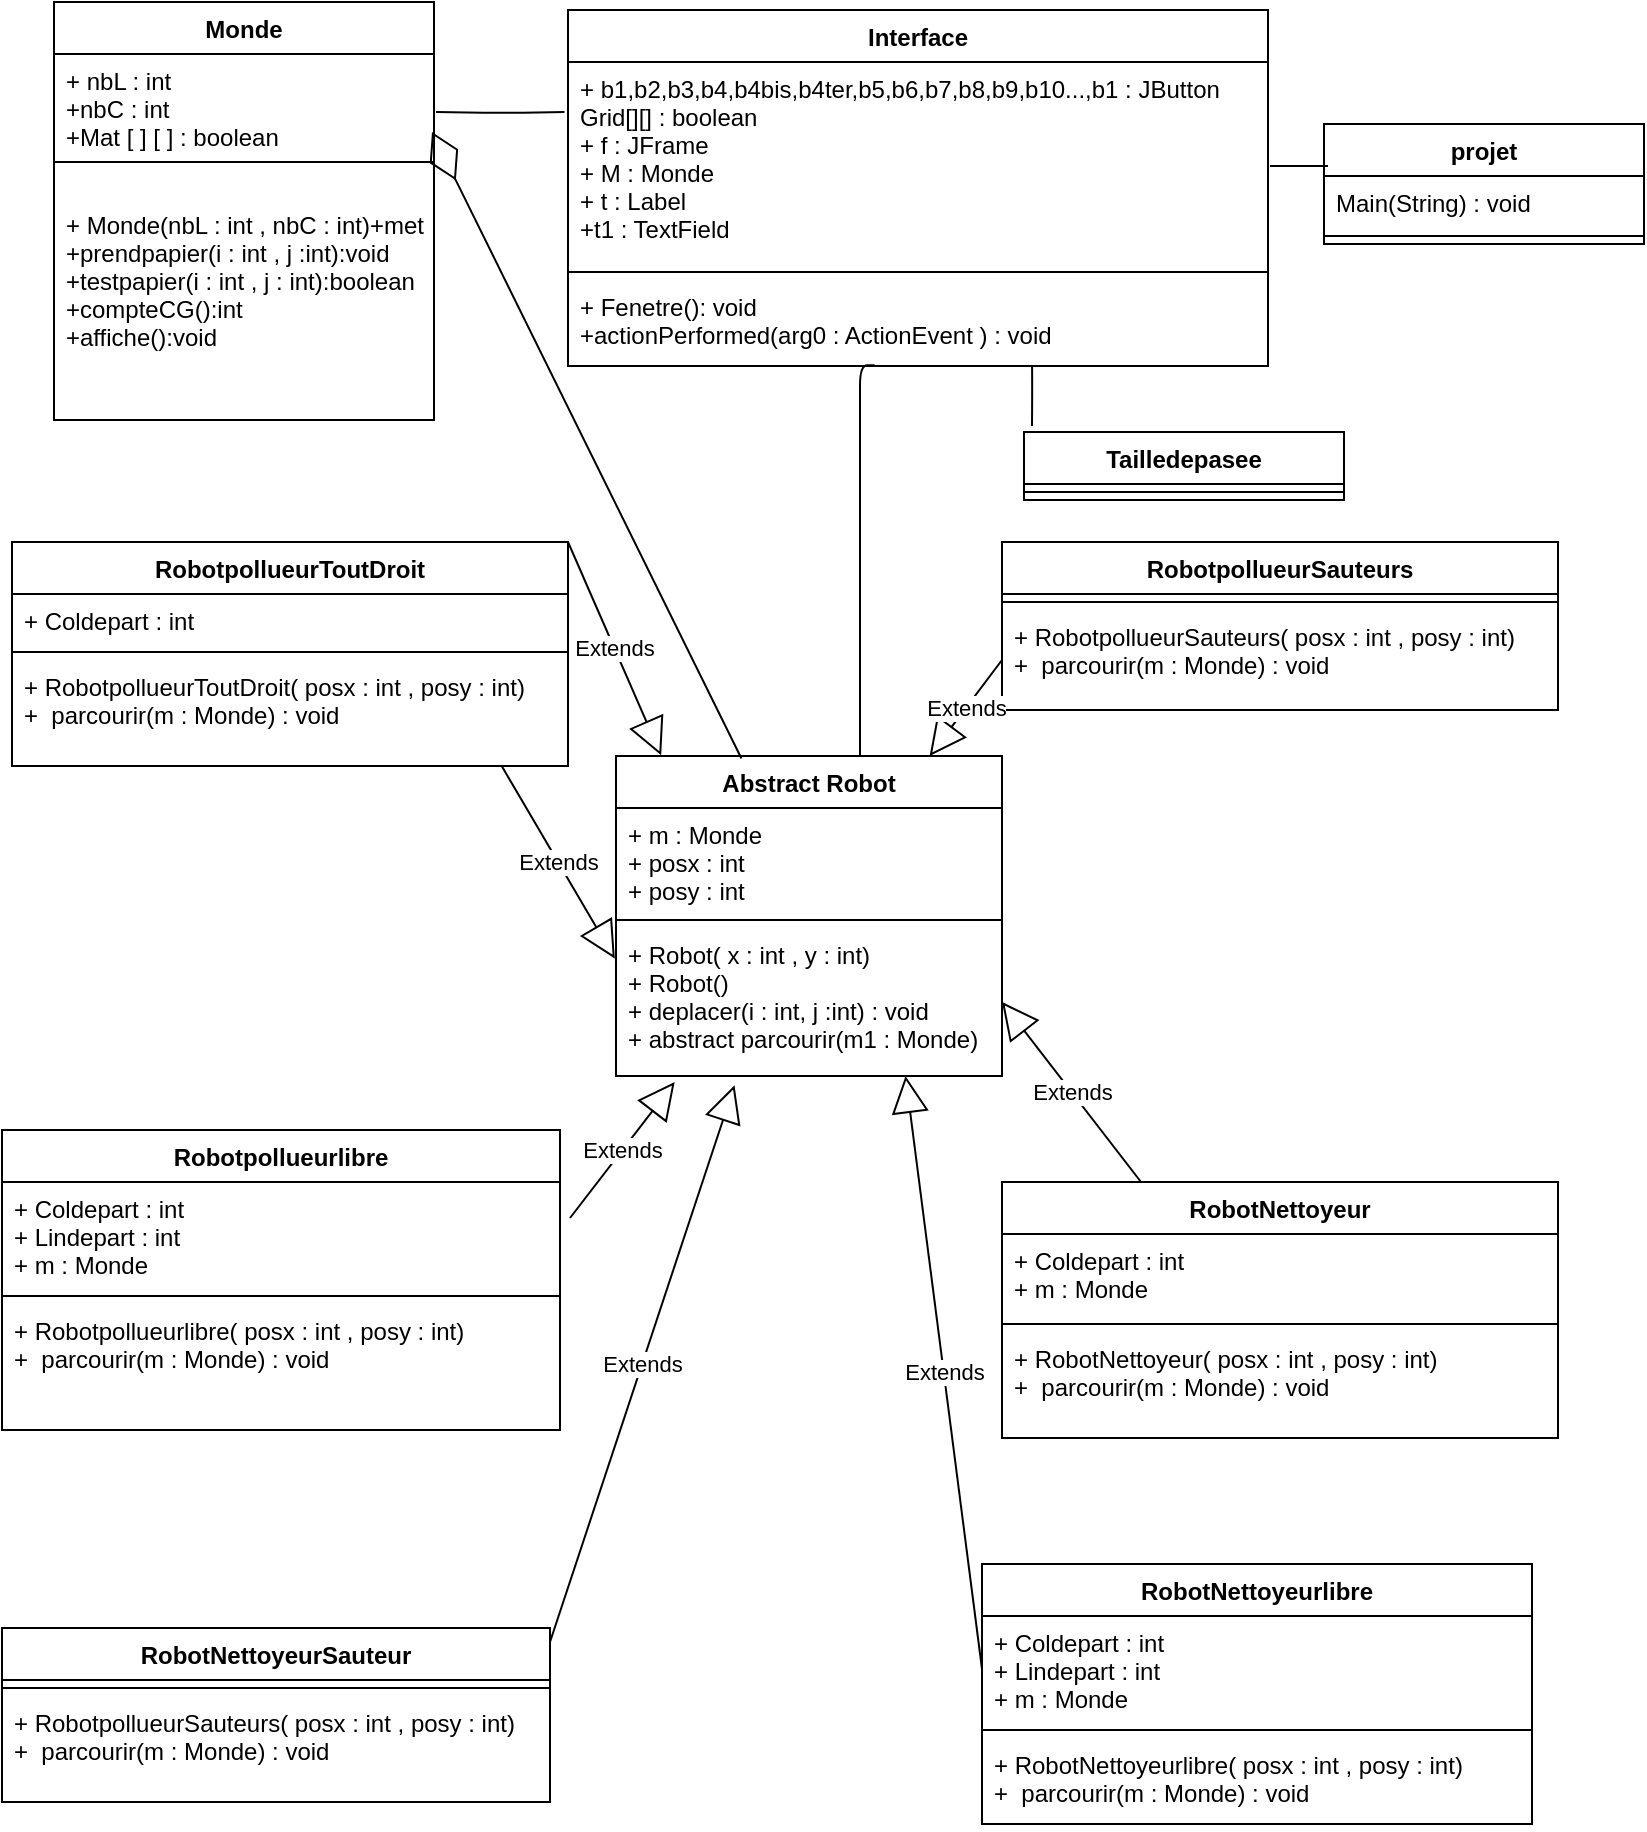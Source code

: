<mxfile version="14.3.2" type="github"><diagram id="7Mf7Mrhltl_On0ANW8c1" name="Page-1"><mxGraphModel dx="1703" dy="692" grid="0" gridSize="10" guides="1" tooltips="1" connect="1" arrows="1" fold="1" page="1" pageScale="1" pageWidth="850" pageHeight="1100" math="0" shadow="0"><root><mxCell id="0"/><mxCell id="1" parent="0"/><mxCell id="U8SXe_BuhJdnmfPg89xt-1" value="Monde" style="swimlane;fontStyle=1;align=center;verticalAlign=top;childLayout=stackLayout;horizontal=1;startSize=26;horizontalStack=0;resizeParent=1;resizeParentMax=0;resizeLast=0;collapsible=1;marginBottom=0;" parent="1" vertex="1"><mxGeometry x="50" y="8" width="190" height="209" as="geometry"/></mxCell><mxCell id="U8SXe_BuhJdnmfPg89xt-2" value="+ nbL : int&#xA;+nbC : int&#xA;+Mat [ ] [ ] : boolean&#xA;&#xA;" style="text;strokeColor=none;fillColor=none;align=left;verticalAlign=top;spacingLeft=4;spacingRight=4;overflow=hidden;rotatable=0;points=[[0,0.5],[1,0.5]];portConstraint=eastwest;" parent="U8SXe_BuhJdnmfPg89xt-1" vertex="1"><mxGeometry y="26" width="190" height="50" as="geometry"/></mxCell><mxCell id="U8SXe_BuhJdnmfPg89xt-3" value="" style="line;strokeWidth=1;fillColor=none;align=left;verticalAlign=middle;spacingTop=-1;spacingLeft=3;spacingRight=3;rotatable=0;labelPosition=right;points=[];portConstraint=eastwest;" parent="U8SXe_BuhJdnmfPg89xt-1" vertex="1"><mxGeometry y="76" width="190" height="8" as="geometry"/></mxCell><mxCell id="U8SXe_BuhJdnmfPg89xt-4" value="&#xA;+ Monde(nbL : int , nbC : int)+metpapier(i : int , j : int):void&#xA;+prendpapier(i : int , j :int):void&#xA;+testpapier(i : int , j : int):boolean&#xA;+compteCG():int&#xA;+affiche():void&#xA;&#xA;&#xA;" style="text;strokeColor=none;fillColor=none;align=left;verticalAlign=top;spacingLeft=4;spacingRight=4;overflow=hidden;rotatable=0;points=[[0,0.5],[1,0.5]];portConstraint=eastwest;" parent="U8SXe_BuhJdnmfPg89xt-1" vertex="1"><mxGeometry y="84" width="190" height="125" as="geometry"/></mxCell><mxCell id="U8SXe_BuhJdnmfPg89xt-5" value="Abstract Robot" style="swimlane;fontStyle=1;align=center;verticalAlign=top;childLayout=stackLayout;horizontal=1;startSize=26;horizontalStack=0;resizeParent=1;resizeParentMax=0;resizeLast=0;collapsible=1;marginBottom=0;" parent="1" vertex="1"><mxGeometry x="331" y="385" width="193" height="160" as="geometry"/></mxCell><mxCell id="U8SXe_BuhJdnmfPg89xt-6" value="+ m : Monde&#xA;+ posx : int&#xA;+ posy : int&#xA;" style="text;strokeColor=none;fillColor=none;align=left;verticalAlign=top;spacingLeft=4;spacingRight=4;overflow=hidden;rotatable=0;points=[[0,0.5],[1,0.5]];portConstraint=eastwest;" parent="U8SXe_BuhJdnmfPg89xt-5" vertex="1"><mxGeometry y="26" width="193" height="52" as="geometry"/></mxCell><mxCell id="U8SXe_BuhJdnmfPg89xt-7" value="" style="line;strokeWidth=1;fillColor=none;align=left;verticalAlign=middle;spacingTop=-1;spacingLeft=3;spacingRight=3;rotatable=0;labelPosition=right;points=[];portConstraint=eastwest;" parent="U8SXe_BuhJdnmfPg89xt-5" vertex="1"><mxGeometry y="78" width="193" height="8" as="geometry"/></mxCell><mxCell id="U8SXe_BuhJdnmfPg89xt-8" value="+ Robot( x : int , y : int)&#xA;+ Robot() &#xA;+ deplacer(i : int, j :int) : void&#xA;+ abstract parcourir(m1 : Monde)&#xA;" style="text;strokeColor=none;fillColor=none;align=left;verticalAlign=top;spacingLeft=4;spacingRight=4;overflow=hidden;rotatable=0;points=[[0,0.5],[1,0.5]];portConstraint=eastwest;" parent="U8SXe_BuhJdnmfPg89xt-5" vertex="1"><mxGeometry y="86" width="193" height="74" as="geometry"/></mxCell><mxCell id="U8SXe_BuhJdnmfPg89xt-9" value="RobotpollueurToutDroit" style="swimlane;fontStyle=1;align=center;verticalAlign=top;childLayout=stackLayout;horizontal=1;startSize=26;horizontalStack=0;resizeParent=1;resizeParentMax=0;resizeLast=0;collapsible=1;marginBottom=0;" parent="1" vertex="1"><mxGeometry x="29" y="278" width="278" height="112" as="geometry"/></mxCell><mxCell id="U8SXe_BuhJdnmfPg89xt-10" value="+ Coldepart : int" style="text;strokeColor=none;fillColor=none;align=left;verticalAlign=top;spacingLeft=4;spacingRight=4;overflow=hidden;rotatable=0;points=[[0,0.5],[1,0.5]];portConstraint=eastwest;" parent="U8SXe_BuhJdnmfPg89xt-9" vertex="1"><mxGeometry y="26" width="278" height="25" as="geometry"/></mxCell><mxCell id="U8SXe_BuhJdnmfPg89xt-11" value="" style="line;strokeWidth=1;fillColor=none;align=left;verticalAlign=middle;spacingTop=-1;spacingLeft=3;spacingRight=3;rotatable=0;labelPosition=right;points=[];portConstraint=eastwest;" parent="U8SXe_BuhJdnmfPg89xt-9" vertex="1"><mxGeometry y="51" width="278" height="8" as="geometry"/></mxCell><mxCell id="U8SXe_BuhJdnmfPg89xt-12" value="+ RobotpollueurToutDroit( posx : int , posy : int)&#xA;+  parcourir(m : Monde) : void&#xA;" style="text;strokeColor=none;fillColor=none;align=left;verticalAlign=top;spacingLeft=4;spacingRight=4;overflow=hidden;rotatable=0;points=[[0,0.5],[1,0.5]];portConstraint=eastwest;" parent="U8SXe_BuhJdnmfPg89xt-9" vertex="1"><mxGeometry y="59" width="278" height="53" as="geometry"/></mxCell><mxCell id="U8SXe_BuhJdnmfPg89xt-22" value="Robotpollueurlibre" style="swimlane;fontStyle=1;align=center;verticalAlign=top;childLayout=stackLayout;horizontal=1;startSize=26;horizontalStack=0;resizeParent=1;resizeParentMax=0;resizeLast=0;collapsible=1;marginBottom=0;" parent="1" vertex="1"><mxGeometry x="24" y="572" width="279" height="150" as="geometry"/></mxCell><mxCell id="U8SXe_BuhJdnmfPg89xt-23" value="+ Coldepart : int&#xA;+ Lindepart : int&#xA;+ m : Monde&#xA;" style="text;strokeColor=none;fillColor=none;align=left;verticalAlign=top;spacingLeft=4;spacingRight=4;overflow=hidden;rotatable=0;points=[[0,0.5],[1,0.5]];portConstraint=eastwest;" parent="U8SXe_BuhJdnmfPg89xt-22" vertex="1"><mxGeometry y="26" width="279" height="53" as="geometry"/></mxCell><mxCell id="U8SXe_BuhJdnmfPg89xt-24" value="" style="line;strokeWidth=1;fillColor=none;align=left;verticalAlign=middle;spacingTop=-1;spacingLeft=3;spacingRight=3;rotatable=0;labelPosition=right;points=[];portConstraint=eastwest;" parent="U8SXe_BuhJdnmfPg89xt-22" vertex="1"><mxGeometry y="79" width="279" height="8" as="geometry"/></mxCell><mxCell id="U8SXe_BuhJdnmfPg89xt-25" value="+ Robotpollueurlibre( posx : int , posy : int)&#xA;+  parcourir(m : Monde) : void&#xA;" style="text;strokeColor=none;fillColor=none;align=left;verticalAlign=top;spacingLeft=4;spacingRight=4;overflow=hidden;rotatable=0;points=[[0,0.5],[1,0.5]];portConstraint=eastwest;" parent="U8SXe_BuhJdnmfPg89xt-22" vertex="1"><mxGeometry y="87" width="279" height="63" as="geometry"/></mxCell><mxCell id="U8SXe_BuhJdnmfPg89xt-26" value="RobotNettoyeur" style="swimlane;fontStyle=1;align=center;verticalAlign=top;childLayout=stackLayout;horizontal=1;startSize=26;horizontalStack=0;resizeParent=1;resizeParentMax=0;resizeLast=0;collapsible=1;marginBottom=0;" parent="1" vertex="1"><mxGeometry x="524" y="598" width="278" height="128" as="geometry"/></mxCell><mxCell id="U8SXe_BuhJdnmfPg89xt-27" value="+ Coldepart : int&#xA;+ m : Monde&#xA;" style="text;strokeColor=none;fillColor=none;align=left;verticalAlign=top;spacingLeft=4;spacingRight=4;overflow=hidden;rotatable=0;points=[[0,0.5],[1,0.5]];portConstraint=eastwest;" parent="U8SXe_BuhJdnmfPg89xt-26" vertex="1"><mxGeometry y="26" width="278" height="41" as="geometry"/></mxCell><mxCell id="U8SXe_BuhJdnmfPg89xt-28" value="" style="line;strokeWidth=1;fillColor=none;align=left;verticalAlign=middle;spacingTop=-1;spacingLeft=3;spacingRight=3;rotatable=0;labelPosition=right;points=[];portConstraint=eastwest;" parent="U8SXe_BuhJdnmfPg89xt-26" vertex="1"><mxGeometry y="67" width="278" height="8" as="geometry"/></mxCell><mxCell id="U8SXe_BuhJdnmfPg89xt-29" value="+ RobotNettoyeur( posx : int , posy : int)&#xA;+  parcourir(m : Monde) : void&#xA;" style="text;strokeColor=none;fillColor=none;align=left;verticalAlign=top;spacingLeft=4;spacingRight=4;overflow=hidden;rotatable=0;points=[[0,0.5],[1,0.5]];portConstraint=eastwest;" parent="U8SXe_BuhJdnmfPg89xt-26" vertex="1"><mxGeometry y="75" width="278" height="53" as="geometry"/></mxCell><mxCell id="U8SXe_BuhJdnmfPg89xt-30" value="RobotpollueurSauteurs" style="swimlane;fontStyle=1;align=center;verticalAlign=top;childLayout=stackLayout;horizontal=1;startSize=26;horizontalStack=0;resizeParent=1;resizeParentMax=0;resizeLast=0;collapsible=1;marginBottom=0;" parent="1" vertex="1"><mxGeometry x="524" y="278" width="278" height="84" as="geometry"/></mxCell><mxCell id="U8SXe_BuhJdnmfPg89xt-31" value="" style="line;strokeWidth=1;fillColor=none;align=left;verticalAlign=middle;spacingTop=-1;spacingLeft=3;spacingRight=3;rotatable=0;labelPosition=right;points=[];portConstraint=eastwest;" parent="U8SXe_BuhJdnmfPg89xt-30" vertex="1"><mxGeometry y="26" width="278" height="8" as="geometry"/></mxCell><mxCell id="U8SXe_BuhJdnmfPg89xt-32" value="+ RobotpollueurSauteurs( posx : int , posy : int)&#xA;+  parcourir(m : Monde) : void&#xA;" style="text;strokeColor=none;fillColor=none;align=left;verticalAlign=top;spacingLeft=4;spacingRight=4;overflow=hidden;rotatable=0;points=[[0,0.5],[1,0.5]];portConstraint=eastwest;" parent="U8SXe_BuhJdnmfPg89xt-30" vertex="1"><mxGeometry y="34" width="278" height="50" as="geometry"/></mxCell><mxCell id="U8SXe_BuhJdnmfPg89xt-17" value="RobotNettoyeurSauteur" style="swimlane;fontStyle=1;align=center;verticalAlign=top;childLayout=stackLayout;horizontal=1;startSize=26;horizontalStack=0;resizeParent=1;resizeParentMax=0;resizeLast=0;collapsible=1;marginBottom=0;" parent="1" vertex="1"><mxGeometry x="24" y="821" width="274" height="87" as="geometry"/></mxCell><mxCell id="U8SXe_BuhJdnmfPg89xt-18" value="" style="line;strokeWidth=1;fillColor=none;align=left;verticalAlign=middle;spacingTop=-1;spacingLeft=3;spacingRight=3;rotatable=0;labelPosition=right;points=[];portConstraint=eastwest;" parent="U8SXe_BuhJdnmfPg89xt-17" vertex="1"><mxGeometry y="26" width="274" height="8" as="geometry"/></mxCell><mxCell id="U8SXe_BuhJdnmfPg89xt-19" value="+ RobotpollueurSauteurs( posx : int , posy : int)&#xA;+  parcourir(m : Monde) : void&#xA;" style="text;strokeColor=none;fillColor=none;align=left;verticalAlign=top;spacingLeft=4;spacingRight=4;overflow=hidden;rotatable=0;points=[[0,0.5],[1,0.5]];portConstraint=eastwest;" parent="U8SXe_BuhJdnmfPg89xt-17" vertex="1"><mxGeometry y="34" width="274" height="53" as="geometry"/></mxCell><mxCell id="U8SXe_BuhJdnmfPg89xt-34" value="RobotNettoyeurlibre" style="swimlane;fontStyle=1;align=center;verticalAlign=top;childLayout=stackLayout;horizontal=1;startSize=26;horizontalStack=0;resizeParent=1;resizeParentMax=0;resizeLast=0;collapsible=1;marginBottom=0;" parent="1" vertex="1"><mxGeometry x="514" y="789" width="275" height="130" as="geometry"/></mxCell><mxCell id="U8SXe_BuhJdnmfPg89xt-35" value="+ Coldepart : int&#xA;+ Lindepart : int&#xA;+ m : Monde&#xA;" style="text;strokeColor=none;fillColor=none;align=left;verticalAlign=top;spacingLeft=4;spacingRight=4;overflow=hidden;rotatable=0;points=[[0,0.5],[1,0.5]];portConstraint=eastwest;" parent="U8SXe_BuhJdnmfPg89xt-34" vertex="1"><mxGeometry y="26" width="275" height="53" as="geometry"/></mxCell><mxCell id="U8SXe_BuhJdnmfPg89xt-36" value="" style="line;strokeWidth=1;fillColor=none;align=left;verticalAlign=middle;spacingTop=-1;spacingLeft=3;spacingRight=3;rotatable=0;labelPosition=right;points=[];portConstraint=eastwest;" parent="U8SXe_BuhJdnmfPg89xt-34" vertex="1"><mxGeometry y="79" width="275" height="8" as="geometry"/></mxCell><mxCell id="U8SXe_BuhJdnmfPg89xt-37" value="+ RobotNettoyeurlibre( posx : int , posy : int)&#xA;+  parcourir(m : Monde) : void&#xA;" style="text;strokeColor=none;fillColor=none;align=left;verticalAlign=top;spacingLeft=4;spacingRight=4;overflow=hidden;rotatable=0;points=[[0,0.5],[1,0.5]];portConstraint=eastwest;" parent="U8SXe_BuhJdnmfPg89xt-34" vertex="1"><mxGeometry y="87" width="275" height="43" as="geometry"/></mxCell><mxCell id="sBvXV_GlJ7SZeWNeUNja-4" value="Extends" style="endArrow=block;endSize=16;endFill=0;html=1;exitX=1;exitY=0;exitDx=0;exitDy=0;entryX=0.117;entryY=-0.002;entryDx=0;entryDy=0;entryPerimeter=0;" edge="1" parent="1" source="U8SXe_BuhJdnmfPg89xt-9" target="U8SXe_BuhJdnmfPg89xt-5"><mxGeometry width="160" relative="1" as="geometry"><mxPoint x="331" y="253" as="sourcePoint"/><mxPoint x="491" y="253" as="targetPoint"/></mxGeometry></mxCell><mxCell id="sBvXV_GlJ7SZeWNeUNja-5" value="Extends" style="endArrow=block;endSize=16;endFill=0;html=1;exitX=0.88;exitY=0.994;exitDx=0;exitDy=0;entryX=-0.003;entryY=0.207;entryDx=0;entryDy=0;entryPerimeter=0;exitPerimeter=0;" edge="1" parent="1" source="U8SXe_BuhJdnmfPg89xt-12" target="U8SXe_BuhJdnmfPg89xt-8"><mxGeometry width="160" relative="1" as="geometry"><mxPoint x="308" y="448" as="sourcePoint"/><mxPoint x="394.049" y="373" as="targetPoint"/></mxGeometry></mxCell><mxCell id="sBvXV_GlJ7SZeWNeUNja-6" value="Extends" style="endArrow=block;endSize=16;endFill=0;html=1;exitX=1;exitY=0;exitDx=0;exitDy=0;entryX=0.152;entryY=1.041;entryDx=0;entryDy=0;entryPerimeter=0;" edge="1" parent="1" target="U8SXe_BuhJdnmfPg89xt-8"><mxGeometry width="160" relative="1" as="geometry"><mxPoint x="308" y="616" as="sourcePoint"/><mxPoint x="435.5" y="371" as="targetPoint"/></mxGeometry></mxCell><mxCell id="sBvXV_GlJ7SZeWNeUNja-7" value="Extends" style="endArrow=block;endSize=16;endFill=0;html=1;exitX=0;exitY=0.5;exitDx=0;exitDy=0;" edge="1" parent="1" source="U8SXe_BuhJdnmfPg89xt-32" target="U8SXe_BuhJdnmfPg89xt-5"><mxGeometry width="160" relative="1" as="geometry"><mxPoint x="356" y="448" as="sourcePoint"/><mxPoint x="483.5" y="203" as="targetPoint"/></mxGeometry></mxCell><mxCell id="sBvXV_GlJ7SZeWNeUNja-8" value="Extends" style="endArrow=block;endSize=16;endFill=0;html=1;exitX=0.25;exitY=0;exitDx=0;exitDy=0;entryX=1;entryY=0.5;entryDx=0;entryDy=0;" edge="1" parent="1" source="U8SXe_BuhJdnmfPg89xt-26" target="U8SXe_BuhJdnmfPg89xt-8"><mxGeometry width="160" relative="1" as="geometry"><mxPoint x="328" y="468" as="sourcePoint"/><mxPoint x="530" y="486" as="targetPoint"/></mxGeometry></mxCell><mxCell id="sBvXV_GlJ7SZeWNeUNja-9" value="Extends" style="endArrow=block;endSize=16;endFill=0;html=1;exitX=0;exitY=0.5;exitDx=0;exitDy=0;entryX=0.75;entryY=1;entryDx=0;entryDy=0;" edge="1" parent="1" source="U8SXe_BuhJdnmfPg89xt-35" target="U8SXe_BuhJdnmfPg89xt-5"><mxGeometry width="160" relative="1" as="geometry"><mxPoint x="338" y="478" as="sourcePoint"/><mxPoint x="465.5" y="233" as="targetPoint"/></mxGeometry></mxCell><mxCell id="sBvXV_GlJ7SZeWNeUNja-10" value="projet" style="swimlane;fontStyle=1;align=center;verticalAlign=top;childLayout=stackLayout;horizontal=1;startSize=26;horizontalStack=0;resizeParent=1;resizeParentMax=0;resizeLast=0;collapsible=1;marginBottom=0;" vertex="1" parent="1"><mxGeometry x="685" y="69" width="160" height="60" as="geometry"/></mxCell><mxCell id="sBvXV_GlJ7SZeWNeUNja-33" value="" style="endArrow=none;html=1;edgeStyle=orthogonalEdgeStyle;" edge="1" parent="sBvXV_GlJ7SZeWNeUNja-10"><mxGeometry relative="1" as="geometry"><mxPoint x="-27.0" y="21" as="sourcePoint"/><mxPoint x="2" y="21" as="targetPoint"/></mxGeometry></mxCell><mxCell id="sBvXV_GlJ7SZeWNeUNja-11" value="Main(String) : void" style="text;strokeColor=none;fillColor=none;align=left;verticalAlign=top;spacingLeft=4;spacingRight=4;overflow=hidden;rotatable=0;points=[[0,0.5],[1,0.5]];portConstraint=eastwest;" vertex="1" parent="sBvXV_GlJ7SZeWNeUNja-10"><mxGeometry y="26" width="160" height="26" as="geometry"/></mxCell><mxCell id="sBvXV_GlJ7SZeWNeUNja-12" value="" style="line;strokeWidth=1;fillColor=none;align=left;verticalAlign=middle;spacingTop=-1;spacingLeft=3;spacingRight=3;rotatable=0;labelPosition=right;points=[];portConstraint=eastwest;" vertex="1" parent="sBvXV_GlJ7SZeWNeUNja-10"><mxGeometry y="52" width="160" height="8" as="geometry"/></mxCell><mxCell id="sBvXV_GlJ7SZeWNeUNja-15" value="" style="endArrow=diamondThin;endFill=0;endSize=24;html=1;exitX=0.325;exitY=0.008;exitDx=0;exitDy=0;exitPerimeter=0;" edge="1" parent="1" source="U8SXe_BuhJdnmfPg89xt-5"><mxGeometry width="160" relative="1" as="geometry"><mxPoint x="331" y="310" as="sourcePoint"/><mxPoint x="239" y="73" as="targetPoint"/></mxGeometry></mxCell><mxCell id="sBvXV_GlJ7SZeWNeUNja-19" value="Interface" style="swimlane;fontStyle=1;align=center;verticalAlign=top;childLayout=stackLayout;horizontal=1;startSize=26;horizontalStack=0;resizeParent=1;resizeParentMax=0;resizeLast=0;collapsible=1;marginBottom=0;" vertex="1" parent="1"><mxGeometry x="307" y="12" width="350" height="178" as="geometry"/></mxCell><mxCell id="sBvXV_GlJ7SZeWNeUNja-26" value="" style="endArrow=none;html=1;edgeStyle=orthogonalEdgeStyle;entryX=-0.005;entryY=0.248;entryDx=0;entryDy=0;entryPerimeter=0;" edge="1" parent="sBvXV_GlJ7SZeWNeUNja-19" target="sBvXV_GlJ7SZeWNeUNja-20"><mxGeometry relative="1" as="geometry"><mxPoint x="-66" y="51" as="sourcePoint"/><mxPoint x="94" y="51" as="targetPoint"/></mxGeometry></mxCell><mxCell id="sBvXV_GlJ7SZeWNeUNja-20" value="+ b1,b2,b3,b4,b4bis,b4ter,b5,b6,b7,b8,b9,b10...,b1 : JButton&#xA;Grid[][] : boolean&#xA;+ f : JFrame&#xA;+ M : Monde&#xA;+ t : Label&#xA;+t1 : TextField&#xA;&#xA;" style="text;strokeColor=none;fillColor=none;align=left;verticalAlign=top;spacingLeft=4;spacingRight=4;overflow=hidden;rotatable=0;points=[[0,0.5],[1,0.5]];portConstraint=eastwest;" vertex="1" parent="sBvXV_GlJ7SZeWNeUNja-19"><mxGeometry y="26" width="350" height="101" as="geometry"/></mxCell><mxCell id="sBvXV_GlJ7SZeWNeUNja-21" value="" style="line;strokeWidth=1;fillColor=none;align=left;verticalAlign=middle;spacingTop=-1;spacingLeft=3;spacingRight=3;rotatable=0;labelPosition=right;points=[];portConstraint=eastwest;" vertex="1" parent="sBvXV_GlJ7SZeWNeUNja-19"><mxGeometry y="127" width="350" height="8" as="geometry"/></mxCell><mxCell id="sBvXV_GlJ7SZeWNeUNja-22" value="+ Fenetre(): void&#xA;+actionPerformed(arg0 : ActionEvent ) : void &#xA;" style="text;strokeColor=none;fillColor=none;align=left;verticalAlign=top;spacingLeft=4;spacingRight=4;overflow=hidden;rotatable=0;points=[[0,0.5],[1,0.5]];portConstraint=eastwest;" vertex="1" parent="sBvXV_GlJ7SZeWNeUNja-19"><mxGeometry y="135" width="350" height="43" as="geometry"/></mxCell><mxCell id="sBvXV_GlJ7SZeWNeUNja-29" value="Tailledepasee " style="swimlane;fontStyle=1;align=center;verticalAlign=top;childLayout=stackLayout;horizontal=1;startSize=26;horizontalStack=0;resizeParent=1;resizeParentMax=0;resizeLast=0;collapsible=1;marginBottom=0;" vertex="1" parent="1"><mxGeometry x="535" y="223" width="160" height="34" as="geometry"/></mxCell><mxCell id="sBvXV_GlJ7SZeWNeUNja-31" value="" style="line;strokeWidth=1;fillColor=none;align=left;verticalAlign=middle;spacingTop=-1;spacingLeft=3;spacingRight=3;rotatable=0;labelPosition=right;points=[];portConstraint=eastwest;" vertex="1" parent="sBvXV_GlJ7SZeWNeUNja-29"><mxGeometry y="26" width="160" height="8" as="geometry"/></mxCell><mxCell id="sBvXV_GlJ7SZeWNeUNja-32" value="" style="endArrow=none;html=1;edgeStyle=orthogonalEdgeStyle;exitX=0.663;exitY=1;exitDx=0;exitDy=0;exitPerimeter=0;" edge="1" parent="1" source="sBvXV_GlJ7SZeWNeUNja-22"><mxGeometry relative="1" as="geometry"><mxPoint x="539.0" y="206" as="sourcePoint"/><mxPoint x="539" y="220" as="targetPoint"/></mxGeometry></mxCell><mxCell id="sBvXV_GlJ7SZeWNeUNja-34" value="" style="endArrow=none;html=1;edgeStyle=orthogonalEdgeStyle;exitX=0.438;exitY=0.992;exitDx=0;exitDy=0;exitPerimeter=0;" edge="1" parent="1" source="sBvXV_GlJ7SZeWNeUNja-22"><mxGeometry relative="1" as="geometry"><mxPoint x="443" y="205" as="sourcePoint"/><mxPoint x="453" y="385" as="targetPoint"/><Array as="points"><mxPoint x="453" y="190"/></Array></mxGeometry></mxCell><mxCell id="sBvXV_GlJ7SZeWNeUNja-35" value="Extends" style="endArrow=block;endSize=16;endFill=0;html=1;exitX=1;exitY=0;exitDx=0;exitDy=0;entryX=0.307;entryY=1.063;entryDx=0;entryDy=0;entryPerimeter=0;" edge="1" parent="1" target="U8SXe_BuhJdnmfPg89xt-8"><mxGeometry width="160" relative="1" as="geometry"><mxPoint x="298" y="827.97" as="sourcePoint"/><mxPoint x="350.336" y="760.004" as="targetPoint"/></mxGeometry></mxCell></root></mxGraphModel></diagram></mxfile>